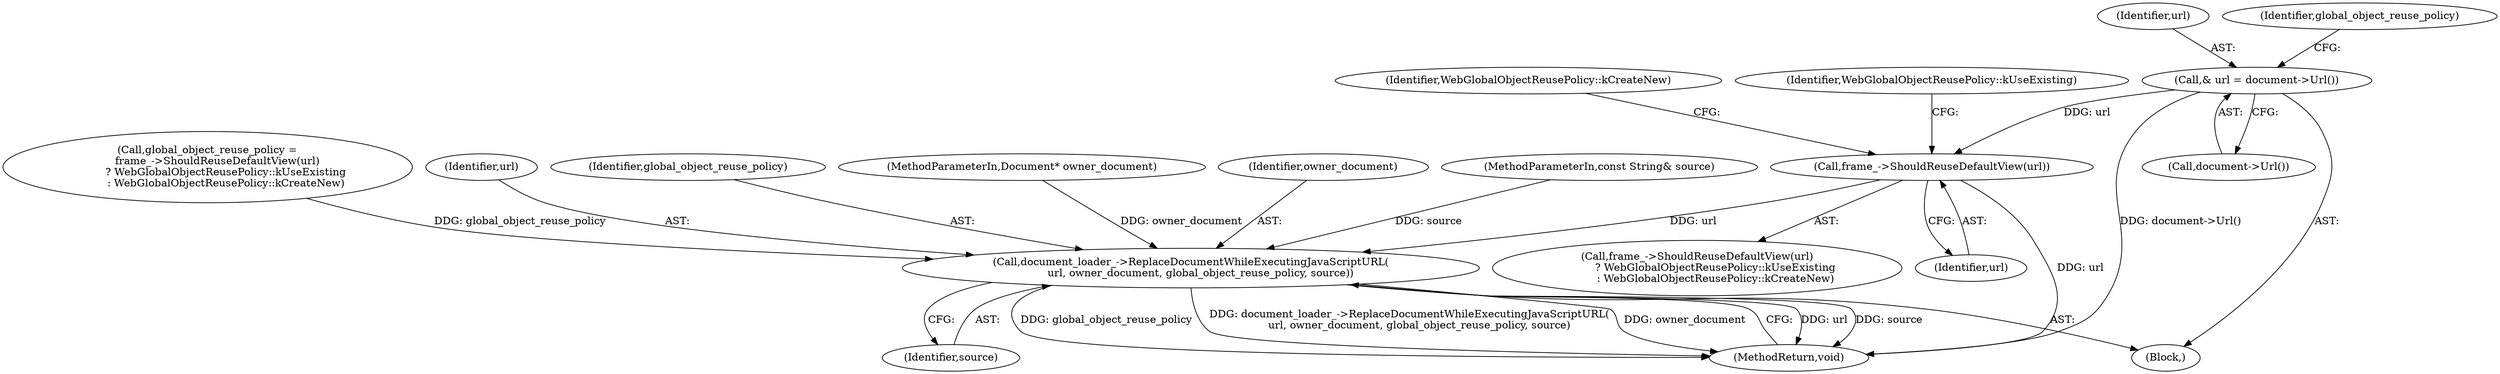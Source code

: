 digraph "1_Chrome_90f878780cce9c4b0475fcea14d91b8f510cce11_2@del" {
"1000128" [label="(Call,frame_->ShouldReuseDefaultView(url))"];
"1000121" [label="(Call,& url = document->Url())"];
"1000145" [label="(Call,document_loader_->ReplaceDocumentWhileExecutingJavaScriptURL(\n      url, owner_document, global_object_reuse_policy, source))"];
"1000130" [label="(Identifier,WebGlobalObjectReusePolicy::kUseExisting)"];
"1000125" [label="(Call,global_object_reuse_policy =\n      frame_->ShouldReuseDefaultView(url)\n           ? WebGlobalObjectReusePolicy::kUseExisting\n           : WebGlobalObjectReusePolicy::kCreateNew)"];
"1000146" [label="(Identifier,url)"];
"1000129" [label="(Identifier,url)"];
"1000128" [label="(Call,frame_->ShouldReuseDefaultView(url))"];
"1000145" [label="(Call,document_loader_->ReplaceDocumentWhileExecutingJavaScriptURL(\n      url, owner_document, global_object_reuse_policy, source))"];
"1000122" [label="(Identifier,url)"];
"1000149" [label="(Identifier,source)"];
"1000148" [label="(Identifier,global_object_reuse_policy)"];
"1000123" [label="(Call,document->Url())"];
"1000121" [label="(Call,& url = document->Url())"];
"1000102" [label="(MethodParameterIn,Document* owner_document)"];
"1000131" [label="(Identifier,WebGlobalObjectReusePolicy::kCreateNew)"];
"1000127" [label="(Call,frame_->ShouldReuseDefaultView(url)\n           ? WebGlobalObjectReusePolicy::kUseExisting\n           : WebGlobalObjectReusePolicy::kCreateNew)"];
"1000150" [label="(MethodReturn,void)"];
"1000103" [label="(Block,)"];
"1000147" [label="(Identifier,owner_document)"];
"1000101" [label="(MethodParameterIn,const String& source)"];
"1000126" [label="(Identifier,global_object_reuse_policy)"];
"1000128" -> "1000127"  [label="AST: "];
"1000128" -> "1000129"  [label="CFG: "];
"1000129" -> "1000128"  [label="AST: "];
"1000130" -> "1000128"  [label="CFG: "];
"1000131" -> "1000128"  [label="CFG: "];
"1000128" -> "1000150"  [label="DDG: url"];
"1000121" -> "1000128"  [label="DDG: url"];
"1000128" -> "1000145"  [label="DDG: url"];
"1000121" -> "1000103"  [label="AST: "];
"1000121" -> "1000123"  [label="CFG: "];
"1000122" -> "1000121"  [label="AST: "];
"1000123" -> "1000121"  [label="AST: "];
"1000126" -> "1000121"  [label="CFG: "];
"1000121" -> "1000150"  [label="DDG: document->Url()"];
"1000145" -> "1000103"  [label="AST: "];
"1000145" -> "1000149"  [label="CFG: "];
"1000146" -> "1000145"  [label="AST: "];
"1000147" -> "1000145"  [label="AST: "];
"1000148" -> "1000145"  [label="AST: "];
"1000149" -> "1000145"  [label="AST: "];
"1000150" -> "1000145"  [label="CFG: "];
"1000145" -> "1000150"  [label="DDG: url"];
"1000145" -> "1000150"  [label="DDG: source"];
"1000145" -> "1000150"  [label="DDG: global_object_reuse_policy"];
"1000145" -> "1000150"  [label="DDG: document_loader_->ReplaceDocumentWhileExecutingJavaScriptURL(\n      url, owner_document, global_object_reuse_policy, source)"];
"1000145" -> "1000150"  [label="DDG: owner_document"];
"1000102" -> "1000145"  [label="DDG: owner_document"];
"1000125" -> "1000145"  [label="DDG: global_object_reuse_policy"];
"1000101" -> "1000145"  [label="DDG: source"];
}
